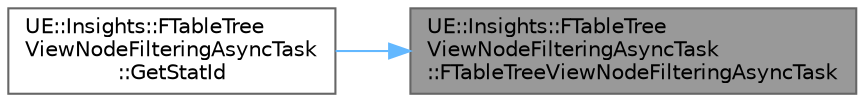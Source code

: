 digraph "UE::Insights::FTableTreeViewNodeFilteringAsyncTask::FTableTreeViewNodeFilteringAsyncTask"
{
 // INTERACTIVE_SVG=YES
 // LATEX_PDF_SIZE
  bgcolor="transparent";
  edge [fontname=Helvetica,fontsize=10,labelfontname=Helvetica,labelfontsize=10];
  node [fontname=Helvetica,fontsize=10,shape=box,height=0.2,width=0.4];
  rankdir="RL";
  Node1 [id="Node000001",label="UE::Insights::FTableTree\lViewNodeFilteringAsyncTask\l::FTableTreeViewNodeFilteringAsyncTask",height=0.2,width=0.4,color="gray40", fillcolor="grey60", style="filled", fontcolor="black",tooltip=" "];
  Node1 -> Node2 [id="edge1_Node000001_Node000002",dir="back",color="steelblue1",style="solid",tooltip=" "];
  Node2 [id="Node000002",label="UE::Insights::FTableTree\lViewNodeFilteringAsyncTask\l::GetStatId",height=0.2,width=0.4,color="grey40", fillcolor="white", style="filled",URL="$d0/db1/classUE_1_1Insights_1_1FTableTreeViewNodeFilteringAsyncTask.html#a2dc2d2d1cb36dc9837d6377be33a7af2",tooltip=" "];
}
